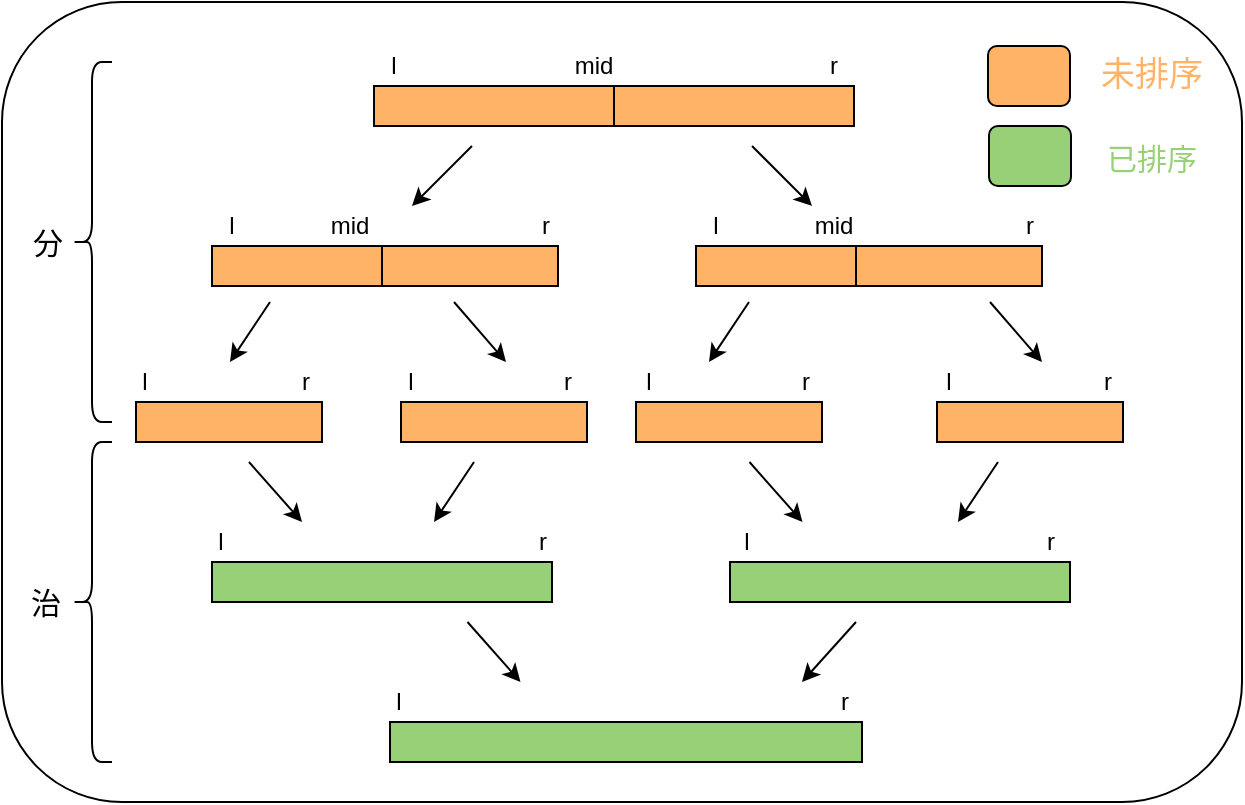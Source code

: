 <mxfile version="14.9.3" type="device"><diagram id="PPrAQ3gHojVjwKtiUiXI" name="Page-1"><mxGraphModel dx="1038" dy="491" grid="1" gridSize="10" guides="1" tooltips="1" connect="1" arrows="1" fold="1" page="1" pageScale="1" pageWidth="827" pageHeight="1169" math="0" shadow="0"><root><mxCell id="0"/><mxCell id="1" parent="0"/><mxCell id="FTgf562Clk8OpnyJJ2_Q-154" value="" style="rounded=1;whiteSpace=wrap;html=1;fillColor=none;" vertex="1" parent="1"><mxGeometry x="90" y="140" width="620" height="400" as="geometry"/></mxCell><mxCell id="FTgf562Clk8OpnyJJ2_Q-1" value="" style="rounded=0;whiteSpace=wrap;html=1;fillColor=#FFB366;" vertex="1" parent="1"><mxGeometry x="390" y="182" width="126" height="20" as="geometry"/></mxCell><mxCell id="FTgf562Clk8OpnyJJ2_Q-2" value="" style="rounded=0;whiteSpace=wrap;html=1;fillColor=#FFB366;" vertex="1" parent="1"><mxGeometry x="276" y="182" width="120" height="20" as="geometry"/></mxCell><mxCell id="FTgf562Clk8OpnyJJ2_Q-3" value="r" style="text;html=1;strokeColor=none;fillColor=none;align=center;verticalAlign=middle;whiteSpace=wrap;rounded=0;" vertex="1" parent="1"><mxGeometry x="486" y="162" width="40" height="20" as="geometry"/></mxCell><mxCell id="FTgf562Clk8OpnyJJ2_Q-4" value="l" style="text;html=1;strokeColor=none;fillColor=none;align=center;verticalAlign=middle;whiteSpace=wrap;rounded=0;" vertex="1" parent="1"><mxGeometry x="266" y="162" width="40" height="20" as="geometry"/></mxCell><mxCell id="FTgf562Clk8OpnyJJ2_Q-5" value="mid" style="text;html=1;strokeColor=none;fillColor=none;align=center;verticalAlign=middle;whiteSpace=wrap;rounded=0;" vertex="1" parent="1"><mxGeometry x="366" y="162" width="40" height="20" as="geometry"/></mxCell><mxCell id="FTgf562Clk8OpnyJJ2_Q-7" value="" style="rounded=0;whiteSpace=wrap;html=1;fillColor=#FFB366;" vertex="1" parent="1"><mxGeometry x="275" y="262" width="93" height="20" as="geometry"/></mxCell><mxCell id="FTgf562Clk8OpnyJJ2_Q-8" value="" style="rounded=0;whiteSpace=wrap;html=1;fillColor=#FFB366;" vertex="1" parent="1"><mxGeometry x="195" y="262" width="85" height="20" as="geometry"/></mxCell><mxCell id="FTgf562Clk8OpnyJJ2_Q-9" value="r" style="text;html=1;strokeColor=none;fillColor=none;align=center;verticalAlign=middle;whiteSpace=wrap;rounded=0;" vertex="1" parent="1"><mxGeometry x="342" y="242" width="40" height="20" as="geometry"/></mxCell><mxCell id="FTgf562Clk8OpnyJJ2_Q-10" value="l" style="text;html=1;strokeColor=none;fillColor=none;align=center;verticalAlign=middle;whiteSpace=wrap;rounded=0;" vertex="1" parent="1"><mxGeometry x="185" y="242" width="40" height="20" as="geometry"/></mxCell><mxCell id="FTgf562Clk8OpnyJJ2_Q-11" value="mid" style="text;html=1;strokeColor=none;fillColor=none;align=center;verticalAlign=middle;whiteSpace=wrap;rounded=0;" vertex="1" parent="1"><mxGeometry x="244" y="242" width="40" height="20" as="geometry"/></mxCell><mxCell id="FTgf562Clk8OpnyJJ2_Q-20" value="r" style="text;html=1;strokeColor=none;fillColor=none;align=center;verticalAlign=middle;whiteSpace=wrap;rounded=0;" vertex="1" parent="1"><mxGeometry x="234" y="320" width="16" height="20" as="geometry"/></mxCell><mxCell id="FTgf562Clk8OpnyJJ2_Q-21" value="l" style="text;html=1;strokeColor=none;fillColor=none;align=center;verticalAlign=middle;whiteSpace=wrap;rounded=0;" vertex="1" parent="1"><mxGeometry x="157" y="320" width="9" height="20" as="geometry"/></mxCell><mxCell id="FTgf562Clk8OpnyJJ2_Q-23" value="" style="endArrow=classic;html=1;" edge="1" parent="1"><mxGeometry width="50" height="50" relative="1" as="geometry"><mxPoint x="325" y="212" as="sourcePoint"/><mxPoint x="295" y="242" as="targetPoint"/></mxGeometry></mxCell><mxCell id="FTgf562Clk8OpnyJJ2_Q-24" value="" style="endArrow=classic;html=1;" edge="1" parent="1"><mxGeometry width="50" height="50" relative="1" as="geometry"><mxPoint x="465" y="212" as="sourcePoint"/><mxPoint x="495" y="242" as="targetPoint"/></mxGeometry></mxCell><mxCell id="FTgf562Clk8OpnyJJ2_Q-25" value="" style="endArrow=classic;html=1;" edge="1" parent="1"><mxGeometry width="50" height="50" relative="1" as="geometry"><mxPoint x="224" y="290" as="sourcePoint"/><mxPoint x="204.0" y="320" as="targetPoint"/></mxGeometry></mxCell><mxCell id="FTgf562Clk8OpnyJJ2_Q-28" value="" style="endArrow=classic;html=1;" edge="1" parent="1"><mxGeometry width="50" height="50" relative="1" as="geometry"><mxPoint x="316.0" y="290" as="sourcePoint"/><mxPoint x="342" y="320" as="targetPoint"/></mxGeometry></mxCell><mxCell id="FTgf562Clk8OpnyJJ2_Q-36" value="r" style="text;html=1;strokeColor=none;fillColor=none;align=center;verticalAlign=middle;whiteSpace=wrap;rounded=0;" vertex="1" parent="1"><mxGeometry x="365" y="320" width="16" height="20" as="geometry"/></mxCell><mxCell id="FTgf562Clk8OpnyJJ2_Q-37" value="l" style="text;html=1;strokeColor=none;fillColor=none;align=center;verticalAlign=middle;whiteSpace=wrap;rounded=0;" vertex="1" parent="1"><mxGeometry x="289.5" y="320" width="9" height="20" as="geometry"/></mxCell><mxCell id="FTgf562Clk8OpnyJJ2_Q-81" value="" style="rounded=0;whiteSpace=wrap;html=1;fillColor=#FFB366;" vertex="1" parent="1"><mxGeometry x="517" y="262" width="93" height="20" as="geometry"/></mxCell><mxCell id="FTgf562Clk8OpnyJJ2_Q-82" value="" style="rounded=0;whiteSpace=wrap;html=1;fillColor=#FFB366;" vertex="1" parent="1"><mxGeometry x="437" y="262" width="80" height="20" as="geometry"/></mxCell><mxCell id="FTgf562Clk8OpnyJJ2_Q-83" value="r" style="text;html=1;strokeColor=none;fillColor=none;align=center;verticalAlign=middle;whiteSpace=wrap;rounded=0;" vertex="1" parent="1"><mxGeometry x="584" y="242" width="40" height="20" as="geometry"/></mxCell><mxCell id="FTgf562Clk8OpnyJJ2_Q-84" value="l" style="text;html=1;strokeColor=none;fillColor=none;align=center;verticalAlign=middle;whiteSpace=wrap;rounded=0;" vertex="1" parent="1"><mxGeometry x="427" y="242" width="40" height="20" as="geometry"/></mxCell><mxCell id="FTgf562Clk8OpnyJJ2_Q-85" value="mid" style="text;html=1;strokeColor=none;fillColor=none;align=center;verticalAlign=middle;whiteSpace=wrap;rounded=0;" vertex="1" parent="1"><mxGeometry x="486" y="242" width="40" height="20" as="geometry"/></mxCell><mxCell id="FTgf562Clk8OpnyJJ2_Q-88" value="r" style="text;html=1;strokeColor=none;fillColor=none;align=center;verticalAlign=middle;whiteSpace=wrap;rounded=0;" vertex="1" parent="1"><mxGeometry x="484" y="320" width="16" height="20" as="geometry"/></mxCell><mxCell id="FTgf562Clk8OpnyJJ2_Q-89" value="l" style="text;html=1;strokeColor=none;fillColor=none;align=center;verticalAlign=middle;whiteSpace=wrap;rounded=0;" vertex="1" parent="1"><mxGeometry x="409" y="320" width="9" height="20" as="geometry"/></mxCell><mxCell id="FTgf562Clk8OpnyJJ2_Q-90" value="" style="endArrow=classic;html=1;" edge="1" parent="1"><mxGeometry width="50" height="50" relative="1" as="geometry"><mxPoint x="463.5" y="290" as="sourcePoint"/><mxPoint x="443.5" y="320" as="targetPoint"/></mxGeometry></mxCell><mxCell id="FTgf562Clk8OpnyJJ2_Q-93" value="" style="endArrow=classic;html=1;" edge="1" parent="1"><mxGeometry width="50" height="50" relative="1" as="geometry"><mxPoint x="584.0" y="290" as="sourcePoint"/><mxPoint x="610" y="320" as="targetPoint"/></mxGeometry></mxCell><mxCell id="FTgf562Clk8OpnyJJ2_Q-99" value="r" style="text;html=1;strokeColor=none;fillColor=none;align=center;verticalAlign=middle;whiteSpace=wrap;rounded=0;" vertex="1" parent="1"><mxGeometry x="634.5" y="320" width="16" height="20" as="geometry"/></mxCell><mxCell id="FTgf562Clk8OpnyJJ2_Q-100" value="l" style="text;html=1;strokeColor=none;fillColor=none;align=center;verticalAlign=middle;whiteSpace=wrap;rounded=0;" vertex="1" parent="1"><mxGeometry x="559" y="320" width="9" height="20" as="geometry"/></mxCell><mxCell id="FTgf562Clk8OpnyJJ2_Q-102" value="" style="shape=curlyBracket;whiteSpace=wrap;html=1;rounded=1;" vertex="1" parent="1"><mxGeometry x="125" y="170" width="20" height="180" as="geometry"/></mxCell><mxCell id="FTgf562Clk8OpnyJJ2_Q-103" value="&lt;font style=&quot;font-size: 15px&quot;&gt;分&lt;/font&gt;" style="text;html=1;strokeColor=none;fillColor=none;align=center;verticalAlign=middle;whiteSpace=wrap;rounded=0;" vertex="1" parent="1"><mxGeometry x="93" y="250" width="40" height="20" as="geometry"/></mxCell><mxCell id="FTgf562Clk8OpnyJJ2_Q-114" value="" style="rounded=0;whiteSpace=wrap;html=1;fillColor=#97D077;" vertex="1" parent="1"><mxGeometry x="454" y="420" width="170" height="20" as="geometry"/></mxCell><mxCell id="FTgf562Clk8OpnyJJ2_Q-123" value="" style="rounded=0;whiteSpace=wrap;html=1;fillColor=#FFB366;" vertex="1" parent="1"><mxGeometry x="557.5" y="340" width="93" height="20" as="geometry"/></mxCell><mxCell id="FTgf562Clk8OpnyJJ2_Q-124" value="" style="rounded=0;whiteSpace=wrap;html=1;fillColor=#FFB366;" vertex="1" parent="1"><mxGeometry x="407" y="340" width="93" height="20" as="geometry"/></mxCell><mxCell id="FTgf562Clk8OpnyJJ2_Q-125" value="" style="rounded=0;whiteSpace=wrap;html=1;fillColor=#FFB366;" vertex="1" parent="1"><mxGeometry x="289.5" y="340" width="93" height="20" as="geometry"/></mxCell><mxCell id="FTgf562Clk8OpnyJJ2_Q-126" value="" style="rounded=0;whiteSpace=wrap;html=1;fillColor=#FFB366;" vertex="1" parent="1"><mxGeometry x="157" y="340" width="93" height="20" as="geometry"/></mxCell><mxCell id="FTgf562Clk8OpnyJJ2_Q-132" value="" style="endArrow=classic;html=1;" edge="1" parent="1"><mxGeometry width="50" height="50" relative="1" as="geometry"><mxPoint x="213.5" y="370" as="sourcePoint"/><mxPoint x="240" y="400" as="targetPoint"/></mxGeometry></mxCell><mxCell id="FTgf562Clk8OpnyJJ2_Q-133" value="" style="endArrow=classic;html=1;" edge="1" parent="1"><mxGeometry width="50" height="50" relative="1" as="geometry"><mxPoint x="326.0" y="370" as="sourcePoint"/><mxPoint x="306" y="400" as="targetPoint"/></mxGeometry></mxCell><mxCell id="FTgf562Clk8OpnyJJ2_Q-134" value="" style="rounded=0;whiteSpace=wrap;html=1;fillColor=#97D077;" vertex="1" parent="1"><mxGeometry x="195" y="420" width="170" height="20" as="geometry"/></mxCell><mxCell id="FTgf562Clk8OpnyJJ2_Q-135" value="l" style="text;html=1;strokeColor=none;fillColor=none;align=center;verticalAlign=middle;whiteSpace=wrap;rounded=0;" vertex="1" parent="1"><mxGeometry x="195" y="400" width="9" height="20" as="geometry"/></mxCell><mxCell id="FTgf562Clk8OpnyJJ2_Q-137" value="r" style="text;html=1;strokeColor=none;fillColor=none;align=center;verticalAlign=middle;whiteSpace=wrap;rounded=0;" vertex="1" parent="1"><mxGeometry x="356" y="400" width="9" height="20" as="geometry"/></mxCell><mxCell id="FTgf562Clk8OpnyJJ2_Q-138" value="" style="endArrow=classic;html=1;" edge="1" parent="1"><mxGeometry width="50" height="50" relative="1" as="geometry"><mxPoint x="463.75" y="370" as="sourcePoint"/><mxPoint x="490.25" y="400" as="targetPoint"/></mxGeometry></mxCell><mxCell id="FTgf562Clk8OpnyJJ2_Q-139" value="" style="endArrow=classic;html=1;" edge="1" parent="1"><mxGeometry width="50" height="50" relative="1" as="geometry"><mxPoint x="588" y="370" as="sourcePoint"/><mxPoint x="568.0" y="400" as="targetPoint"/></mxGeometry></mxCell><mxCell id="FTgf562Clk8OpnyJJ2_Q-141" value="l" style="text;html=1;strokeColor=none;fillColor=none;align=center;verticalAlign=middle;whiteSpace=wrap;rounded=0;" vertex="1" parent="1"><mxGeometry x="458" y="400" width="9" height="20" as="geometry"/></mxCell><mxCell id="FTgf562Clk8OpnyJJ2_Q-142" value="r" style="text;html=1;strokeColor=none;fillColor=none;align=center;verticalAlign=middle;whiteSpace=wrap;rounded=0;" vertex="1" parent="1"><mxGeometry x="610" y="400" width="9" height="20" as="geometry"/></mxCell><mxCell id="FTgf562Clk8OpnyJJ2_Q-143" value="" style="rounded=0;whiteSpace=wrap;html=1;fillColor=#97D077;" vertex="1" parent="1"><mxGeometry x="284" y="500" width="236" height="20" as="geometry"/></mxCell><mxCell id="FTgf562Clk8OpnyJJ2_Q-144" value="" style="endArrow=classic;html=1;" edge="1" parent="1"><mxGeometry width="50" height="50" relative="1" as="geometry"><mxPoint x="322.75" y="450" as="sourcePoint"/><mxPoint x="349.25" y="480" as="targetPoint"/></mxGeometry></mxCell><mxCell id="FTgf562Clk8OpnyJJ2_Q-145" value="" style="endArrow=classic;html=1;" edge="1" parent="1"><mxGeometry width="50" height="50" relative="1" as="geometry"><mxPoint x="517" y="450" as="sourcePoint"/><mxPoint x="490" y="480" as="targetPoint"/></mxGeometry></mxCell><mxCell id="FTgf562Clk8OpnyJJ2_Q-146" value="l" style="text;html=1;strokeColor=none;fillColor=none;align=center;verticalAlign=middle;whiteSpace=wrap;rounded=0;" vertex="1" parent="1"><mxGeometry x="284" y="480" width="9" height="20" as="geometry"/></mxCell><mxCell id="FTgf562Clk8OpnyJJ2_Q-147" value="r" style="text;html=1;strokeColor=none;fillColor=none;align=center;verticalAlign=middle;whiteSpace=wrap;rounded=0;" vertex="1" parent="1"><mxGeometry x="507" y="480" width="9" height="20" as="geometry"/></mxCell><mxCell id="FTgf562Clk8OpnyJJ2_Q-150" value="" style="shape=curlyBracket;whiteSpace=wrap;html=1;rounded=1;" vertex="1" parent="1"><mxGeometry x="125" y="360" width="20" height="160" as="geometry"/></mxCell><mxCell id="FTgf562Clk8OpnyJJ2_Q-151" value="&lt;span style=&quot;font-size: 15px&quot;&gt;治&lt;/span&gt;" style="text;html=1;strokeColor=none;fillColor=none;align=center;verticalAlign=middle;whiteSpace=wrap;rounded=0;" vertex="1" parent="1"><mxGeometry x="92" y="430" width="40" height="20" as="geometry"/></mxCell><mxCell id="FTgf562Clk8OpnyJJ2_Q-153" value="" style="rounded=1;whiteSpace=wrap;html=1;fillColor=#FFB366;" vertex="1" parent="1"><mxGeometry x="583" y="162" width="41" height="30" as="geometry"/></mxCell><mxCell id="FTgf562Clk8OpnyJJ2_Q-155" value="" style="rounded=1;whiteSpace=wrap;html=1;fillColor=#97D077;" vertex="1" parent="1"><mxGeometry x="583.5" y="202" width="41" height="30" as="geometry"/></mxCell><mxCell id="FTgf562Clk8OpnyJJ2_Q-157" value="&lt;font style=&quot;font-size: 17px&quot; color=&quot;#ffb366&quot;&gt;未排序&lt;/font&gt;" style="text;html=1;strokeColor=none;fillColor=none;align=center;verticalAlign=middle;whiteSpace=wrap;rounded=0;" vertex="1" parent="1"><mxGeometry x="634.5" y="167" width="60" height="20" as="geometry"/></mxCell><mxCell id="FTgf562Clk8OpnyJJ2_Q-158" value="&lt;font style=&quot;font-size: 15px&quot; color=&quot;#97d077&quot;&gt;已排序&lt;/font&gt;" style="text;html=1;strokeColor=none;fillColor=none;align=center;verticalAlign=middle;whiteSpace=wrap;rounded=0;" vertex="1" parent="1"><mxGeometry x="639.5" y="208" width="50" height="20" as="geometry"/></mxCell></root></mxGraphModel></diagram></mxfile>